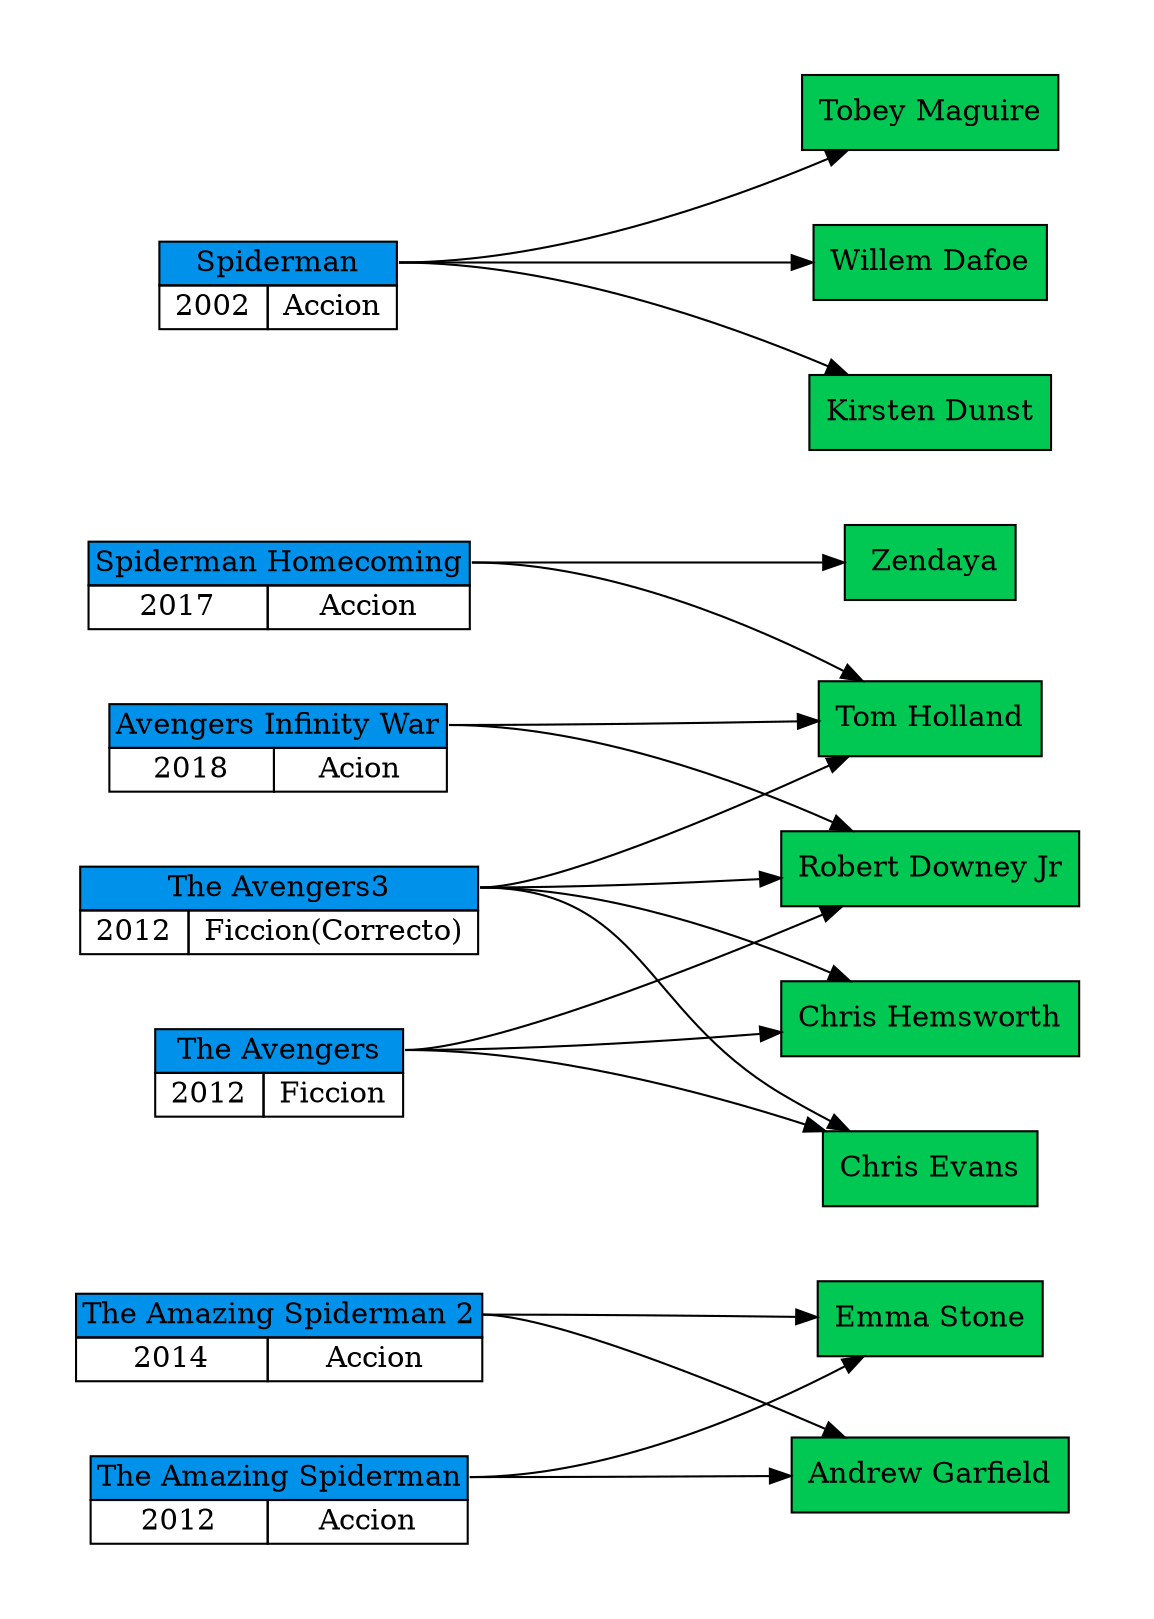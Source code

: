 
    digraph main {
        graph [pad="0.5", nodesep="0.5", ranksep="2"];
        node [shape=plain]
        rankdir=LR;

    
nodo1 [label=<
    <table border="0" cellborder="1" cellspacing="0">
    <tr><td bgcolor="#0091ea" port="p1" colspan="2">The Amazing Spiderman 2</td></tr>
    <tr><td> 2014 </td><td> Accion </td></tr>
    </table>>];


nodo2 [label=<
    <table border="0" cellborder="1" cellspacing="0">
    <tr><td bgcolor="#0091ea" port="p1" colspan="2">The Amazing Spiderman</td></tr>
    <tr><td> 2012 </td><td> Accion </td></tr>
    </table>>];


nodo3 [label=<
    <table border="0" cellborder="1" cellspacing="0">
    <tr><td bgcolor="#0091ea" port="p1" colspan="2">Spiderman Homecoming</td></tr>
    <tr><td> 2017 </td><td> Accion </td></tr>
    </table>>];


nodo4 [label=<
    <table border="0" cellborder="1" cellspacing="0">
    <tr><td bgcolor="#0091ea" port="p1" colspan="2">Avengers Infinity War</td></tr>
    <tr><td> 2018 </td><td> Acion </td></tr>
    </table>>];


nodo5 [label=<
    <table border="0" cellborder="1" cellspacing="0">
    <tr><td bgcolor="#0091ea" port="p1" colspan="2">Spiderman</td></tr>
    <tr><td> 2002 </td><td> Accion </td></tr>
    </table>>];


nodo6 [label=<
    <table border="0" cellborder="1" cellspacing="0">
    <tr><td bgcolor="#0091ea" port="p1" colspan="2">The Avengers3</td></tr>
    <tr><td> 2012 </td><td> Ficcion(Correcto) </td></tr>
    </table>>];


nodo7 [label=<
    <table border="0" cellborder="1" cellspacing="0">
    <tr><td bgcolor="#0091ea" port="p1" colspan="2">The Avengers</td></tr>
    <tr><td> 2012 </td><td> Ficcion </td></tr>
    </table>>];

node [shape=box, style=filled, fillcolor="#00c853"]	"Tobey Maguire"
	"Chris Evans"
	"Emma Stone"
	"Willem Dafoe"
	"Andrew Garfield"
	" Zendaya"
	"Kirsten Dunst"
	"Chris Hemsworth"
	"Robert Downey Jr"
	"Tom Holland"
	nodo1:p1 -> "Andrew Garfield";
	nodo1:p1 -> "Emma Stone";
	nodo2:p1 -> "Andrew Garfield";
	nodo2:p1 -> "Emma Stone";
	nodo3:p1 -> "Tom Holland";
	nodo3:p1 -> " Zendaya";
	nodo4:p1 -> "Robert Downey Jr";
	nodo4:p1 -> "Tom Holland";
	nodo5:p1 -> "Tobey Maguire";
	nodo5:p1 -> "Kirsten Dunst";
	nodo5:p1 -> "Willem Dafoe";
	nodo6:p1 -> "Robert Downey Jr";
	nodo6:p1 -> "Chris Evans";
	nodo6:p1 -> "Chris Hemsworth";
	nodo6:p1 -> "Tom Holland";
	nodo7:p1 -> "Robert Downey Jr";
	nodo7:p1 -> "Chris Evans";
	nodo7:p1 -> "Chris Hemsworth";
}
